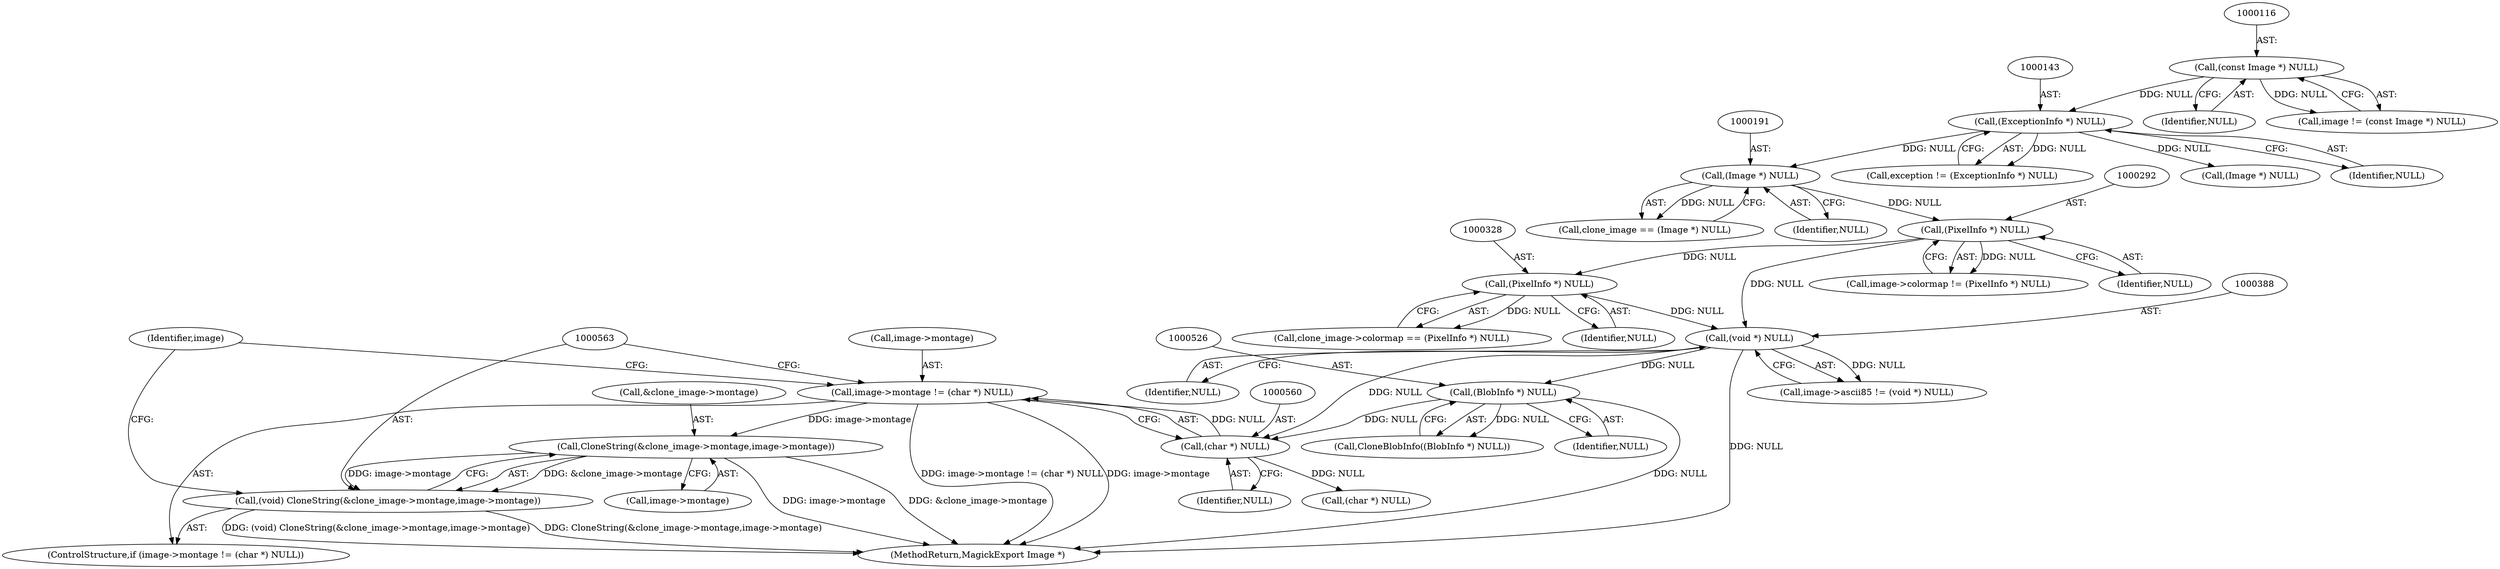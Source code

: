 digraph "0_ImageMagick_aecd0ada163a4d6c769cec178955d5f3e9316f2f_0@pointer" {
"1000564" [label="(Call,CloneString(&clone_image->montage,image->montage))"];
"1000555" [label="(Call,image->montage != (char *) NULL)"];
"1000559" [label="(Call,(char *) NULL)"];
"1000387" [label="(Call,(void *) NULL)"];
"1000291" [label="(Call,(PixelInfo *) NULL)"];
"1000190" [label="(Call,(Image *) NULL)"];
"1000142" [label="(Call,(ExceptionInfo *) NULL)"];
"1000115" [label="(Call,(const Image *) NULL)"];
"1000327" [label="(Call,(PixelInfo *) NULL)"];
"1000525" [label="(Call,(BlobInfo *) NULL)"];
"1000562" [label="(Call,(void) CloneString(&clone_image->montage,image->montage))"];
"1000327" [label="(Call,(PixelInfo *) NULL)"];
"1000564" [label="(Call,CloneString(&clone_image->montage,image->montage))"];
"1000387" [label="(Call,(void *) NULL)"];
"1000188" [label="(Call,clone_image == (Image *) NULL)"];
"1000562" [label="(Call,(void) CloneString(&clone_image->montage,image->montage))"];
"1000559" [label="(Call,(char *) NULL)"];
"1000287" [label="(Call,image->colormap != (PixelInfo *) NULL)"];
"1000577" [label="(Call,(char *) NULL)"];
"1000291" [label="(Call,(PixelInfo *) NULL)"];
"1000565" [label="(Call,&clone_image->montage)"];
"1000117" [label="(Identifier,NULL)"];
"1000140" [label="(Call,exception != (ExceptionInfo *) NULL)"];
"1000323" [label="(Call,clone_image->colormap == (PixelInfo *) NULL)"];
"1000527" [label="(Identifier,NULL)"];
"1000113" [label="(Call,image != (const Image *) NULL)"];
"1000190" [label="(Call,(Image *) NULL)"];
"1000142" [label="(Call,(ExceptionInfo *) NULL)"];
"1000575" [label="(Identifier,image)"];
"1000561" [label="(Identifier,NULL)"];
"1000554" [label="(ControlStructure,if (image->montage != (char *) NULL))"];
"1000556" [label="(Call,image->montage)"];
"1000293" [label="(Identifier,NULL)"];
"1000329" [label="(Identifier,NULL)"];
"1000383" [label="(Call,image->ascii85 != (void *) NULL)"];
"1000525" [label="(Call,(BlobInfo *) NULL)"];
"1000115" [label="(Call,(const Image *) NULL)"];
"1000176" [label="(Call,(Image *) NULL)"];
"1000192" [label="(Identifier,NULL)"];
"1000768" [label="(MethodReturn,MagickExport Image *)"];
"1000524" [label="(Call,CloneBlobInfo((BlobInfo *) NULL))"];
"1000389" [label="(Identifier,NULL)"];
"1000555" [label="(Call,image->montage != (char *) NULL)"];
"1000569" [label="(Call,image->montage)"];
"1000144" [label="(Identifier,NULL)"];
"1000564" -> "1000562"  [label="AST: "];
"1000564" -> "1000569"  [label="CFG: "];
"1000565" -> "1000564"  [label="AST: "];
"1000569" -> "1000564"  [label="AST: "];
"1000562" -> "1000564"  [label="CFG: "];
"1000564" -> "1000768"  [label="DDG: image->montage"];
"1000564" -> "1000768"  [label="DDG: &clone_image->montage"];
"1000564" -> "1000562"  [label="DDG: &clone_image->montage"];
"1000564" -> "1000562"  [label="DDG: image->montage"];
"1000555" -> "1000564"  [label="DDG: image->montage"];
"1000555" -> "1000554"  [label="AST: "];
"1000555" -> "1000559"  [label="CFG: "];
"1000556" -> "1000555"  [label="AST: "];
"1000559" -> "1000555"  [label="AST: "];
"1000563" -> "1000555"  [label="CFG: "];
"1000575" -> "1000555"  [label="CFG: "];
"1000555" -> "1000768"  [label="DDG: image->montage != (char *) NULL"];
"1000555" -> "1000768"  [label="DDG: image->montage"];
"1000559" -> "1000555"  [label="DDG: NULL"];
"1000559" -> "1000561"  [label="CFG: "];
"1000560" -> "1000559"  [label="AST: "];
"1000561" -> "1000559"  [label="AST: "];
"1000387" -> "1000559"  [label="DDG: NULL"];
"1000525" -> "1000559"  [label="DDG: NULL"];
"1000559" -> "1000577"  [label="DDG: NULL"];
"1000387" -> "1000383"  [label="AST: "];
"1000387" -> "1000389"  [label="CFG: "];
"1000388" -> "1000387"  [label="AST: "];
"1000389" -> "1000387"  [label="AST: "];
"1000383" -> "1000387"  [label="CFG: "];
"1000387" -> "1000768"  [label="DDG: NULL"];
"1000387" -> "1000383"  [label="DDG: NULL"];
"1000291" -> "1000387"  [label="DDG: NULL"];
"1000327" -> "1000387"  [label="DDG: NULL"];
"1000387" -> "1000525"  [label="DDG: NULL"];
"1000291" -> "1000287"  [label="AST: "];
"1000291" -> "1000293"  [label="CFG: "];
"1000292" -> "1000291"  [label="AST: "];
"1000293" -> "1000291"  [label="AST: "];
"1000287" -> "1000291"  [label="CFG: "];
"1000291" -> "1000287"  [label="DDG: NULL"];
"1000190" -> "1000291"  [label="DDG: NULL"];
"1000291" -> "1000327"  [label="DDG: NULL"];
"1000190" -> "1000188"  [label="AST: "];
"1000190" -> "1000192"  [label="CFG: "];
"1000191" -> "1000190"  [label="AST: "];
"1000192" -> "1000190"  [label="AST: "];
"1000188" -> "1000190"  [label="CFG: "];
"1000190" -> "1000188"  [label="DDG: NULL"];
"1000142" -> "1000190"  [label="DDG: NULL"];
"1000142" -> "1000140"  [label="AST: "];
"1000142" -> "1000144"  [label="CFG: "];
"1000143" -> "1000142"  [label="AST: "];
"1000144" -> "1000142"  [label="AST: "];
"1000140" -> "1000142"  [label="CFG: "];
"1000142" -> "1000140"  [label="DDG: NULL"];
"1000115" -> "1000142"  [label="DDG: NULL"];
"1000142" -> "1000176"  [label="DDG: NULL"];
"1000115" -> "1000113"  [label="AST: "];
"1000115" -> "1000117"  [label="CFG: "];
"1000116" -> "1000115"  [label="AST: "];
"1000117" -> "1000115"  [label="AST: "];
"1000113" -> "1000115"  [label="CFG: "];
"1000115" -> "1000113"  [label="DDG: NULL"];
"1000327" -> "1000323"  [label="AST: "];
"1000327" -> "1000329"  [label="CFG: "];
"1000328" -> "1000327"  [label="AST: "];
"1000329" -> "1000327"  [label="AST: "];
"1000323" -> "1000327"  [label="CFG: "];
"1000327" -> "1000323"  [label="DDG: NULL"];
"1000525" -> "1000524"  [label="AST: "];
"1000525" -> "1000527"  [label="CFG: "];
"1000526" -> "1000525"  [label="AST: "];
"1000527" -> "1000525"  [label="AST: "];
"1000524" -> "1000525"  [label="CFG: "];
"1000525" -> "1000768"  [label="DDG: NULL"];
"1000525" -> "1000524"  [label="DDG: NULL"];
"1000562" -> "1000554"  [label="AST: "];
"1000563" -> "1000562"  [label="AST: "];
"1000575" -> "1000562"  [label="CFG: "];
"1000562" -> "1000768"  [label="DDG: (void) CloneString(&clone_image->montage,image->montage)"];
"1000562" -> "1000768"  [label="DDG: CloneString(&clone_image->montage,image->montage)"];
}
